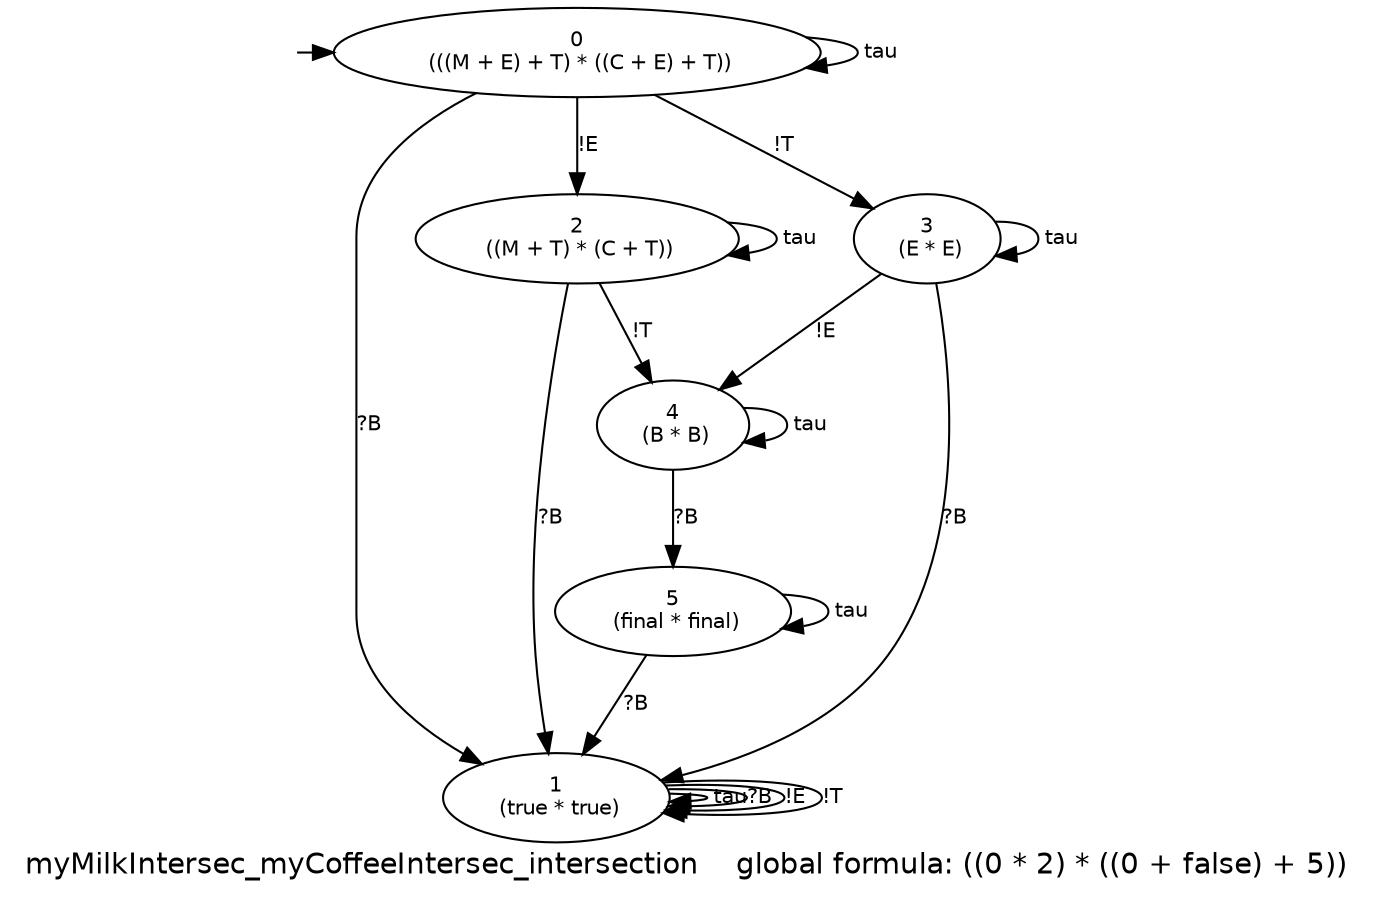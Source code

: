 digraph D {
graph [fontname="Helvetica", label="myMilkIntersec_myCoffeeIntersec_intersection    global formula: ((0 * 2) * ((0 + false) + 5))"];
node [fontname="Helvetica" fontsize=10];
edge [fontname="Helvetica" fontsize=10];
  q_0 [label="" height="0.01" width="0.01" style="invis"];
  q_0 -> 0 [minlen="0.5"];
  0 [label="0\n (((M + E) + T) * ((C + E) + T))"]
  0 -> 0 [label=" tau"]
  0 -> 1 [label="?B"]
  0 -> 2 [label="!E"]
  0 -> 3 [label="!T"]
  1 [label="1\n (true * true)"]
  1 -> 1 [label=" tau"]
  1 -> 1 [label="?B"]
  1 -> 1 [label="!E"]
  1 -> 1 [label="!T"]
  2 [label="2\n ((M + T) * (C + T))"]
  2 -> 2 [label=" tau"]
  2 -> 1 [label="?B"]
  2 -> 4 [label="!T"]
  3 [label="3\n (E * E)"]
  3 -> 3 [label=" tau"]
  3 -> 1 [label="?B"]
  3 -> 4 [label="!E"]
  4 [label="4\n (B * B)"]
  4 -> 4 [label=" tau"]
  4 -> 5 [label="?B"]
  5 [label="5\n (final * final)"]
  5 -> 5 [label=" tau"]
  5 -> 1 [label="?B"]
}
